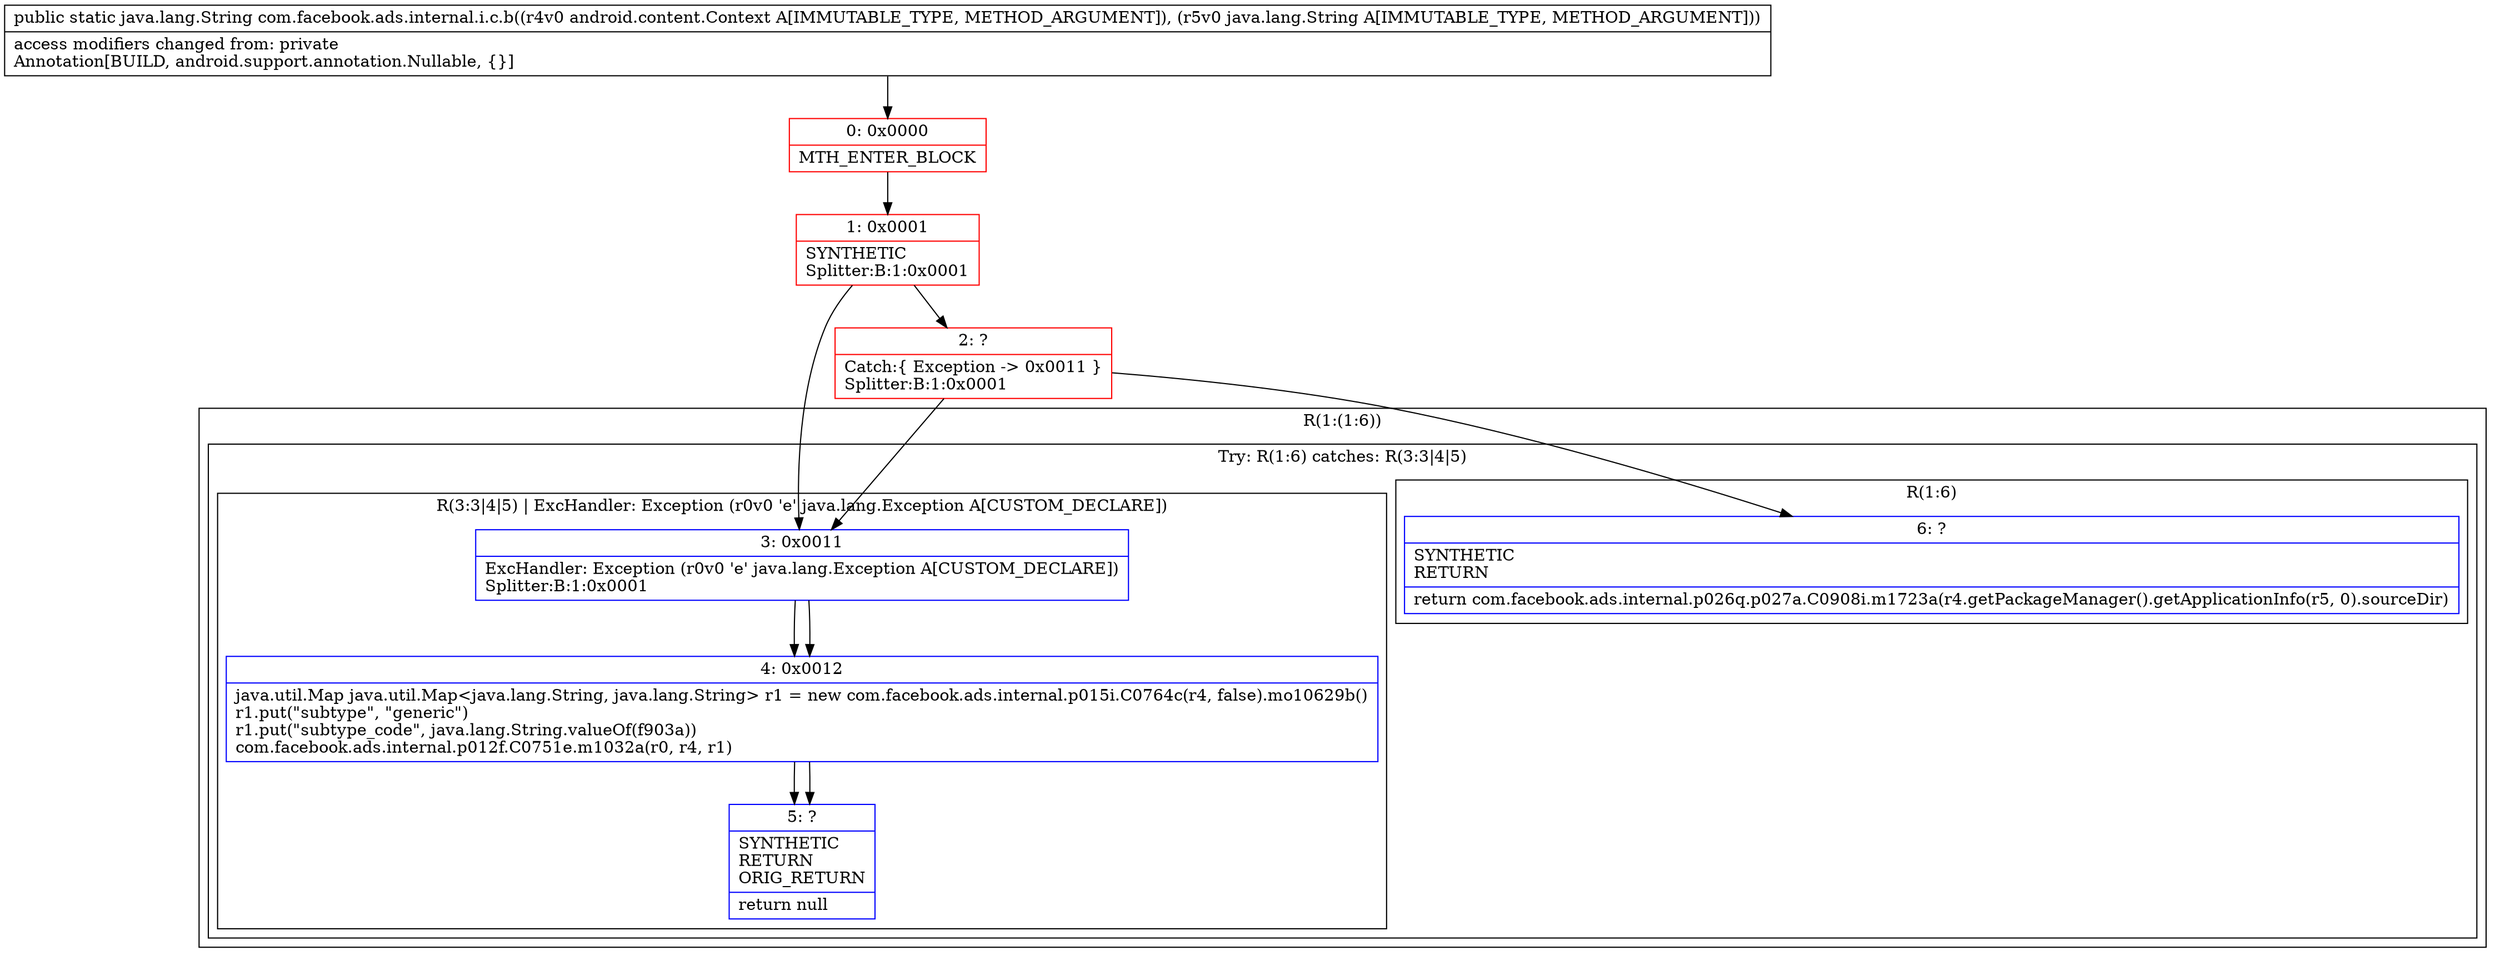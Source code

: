 digraph "CFG forcom.facebook.ads.internal.i.c.b(Landroid\/content\/Context;Ljava\/lang\/String;)Ljava\/lang\/String;" {
subgraph cluster_Region_1387750413 {
label = "R(1:(1:6))";
node [shape=record,color=blue];
subgraph cluster_TryCatchRegion_2014569155 {
label = "Try: R(1:6) catches: R(3:3|4|5)";
node [shape=record,color=blue];
subgraph cluster_Region_38413973 {
label = "R(1:6)";
node [shape=record,color=blue];
Node_6 [shape=record,label="{6\:\ ?|SYNTHETIC\lRETURN\l|return com.facebook.ads.internal.p026q.p027a.C0908i.m1723a(r4.getPackageManager().getApplicationInfo(r5, 0).sourceDir)\l}"];
}
subgraph cluster_Region_1828742588 {
label = "R(3:3|4|5) | ExcHandler: Exception (r0v0 'e' java.lang.Exception A[CUSTOM_DECLARE])\l";
node [shape=record,color=blue];
Node_3 [shape=record,label="{3\:\ 0x0011|ExcHandler: Exception (r0v0 'e' java.lang.Exception A[CUSTOM_DECLARE])\lSplitter:B:1:0x0001\l}"];
Node_4 [shape=record,label="{4\:\ 0x0012|java.util.Map java.util.Map\<java.lang.String, java.lang.String\> r1 = new com.facebook.ads.internal.p015i.C0764c(r4, false).mo10629b()\lr1.put(\"subtype\", \"generic\")\lr1.put(\"subtype_code\", java.lang.String.valueOf(f903a))\lcom.facebook.ads.internal.p012f.C0751e.m1032a(r0, r4, r1)\l}"];
Node_5 [shape=record,label="{5\:\ ?|SYNTHETIC\lRETURN\lORIG_RETURN\l|return null\l}"];
}
}
}
subgraph cluster_Region_1828742588 {
label = "R(3:3|4|5) | ExcHandler: Exception (r0v0 'e' java.lang.Exception A[CUSTOM_DECLARE])\l";
node [shape=record,color=blue];
Node_3 [shape=record,label="{3\:\ 0x0011|ExcHandler: Exception (r0v0 'e' java.lang.Exception A[CUSTOM_DECLARE])\lSplitter:B:1:0x0001\l}"];
Node_4 [shape=record,label="{4\:\ 0x0012|java.util.Map java.util.Map\<java.lang.String, java.lang.String\> r1 = new com.facebook.ads.internal.p015i.C0764c(r4, false).mo10629b()\lr1.put(\"subtype\", \"generic\")\lr1.put(\"subtype_code\", java.lang.String.valueOf(f903a))\lcom.facebook.ads.internal.p012f.C0751e.m1032a(r0, r4, r1)\l}"];
Node_5 [shape=record,label="{5\:\ ?|SYNTHETIC\lRETURN\lORIG_RETURN\l|return null\l}"];
}
Node_0 [shape=record,color=red,label="{0\:\ 0x0000|MTH_ENTER_BLOCK\l}"];
Node_1 [shape=record,color=red,label="{1\:\ 0x0001|SYNTHETIC\lSplitter:B:1:0x0001\l}"];
Node_2 [shape=record,color=red,label="{2\:\ ?|Catch:\{ Exception \-\> 0x0011 \}\lSplitter:B:1:0x0001\l}"];
MethodNode[shape=record,label="{public static java.lang.String com.facebook.ads.internal.i.c.b((r4v0 android.content.Context A[IMMUTABLE_TYPE, METHOD_ARGUMENT]), (r5v0 java.lang.String A[IMMUTABLE_TYPE, METHOD_ARGUMENT]))  | access modifiers changed from: private\lAnnotation[BUILD, android.support.annotation.Nullable, \{\}]\l}"];
MethodNode -> Node_0;
Node_3 -> Node_4;
Node_4 -> Node_5;
Node_3 -> Node_4;
Node_4 -> Node_5;
Node_0 -> Node_1;
Node_1 -> Node_2;
Node_1 -> Node_3;
Node_2 -> Node_3;
Node_2 -> Node_6;
}

